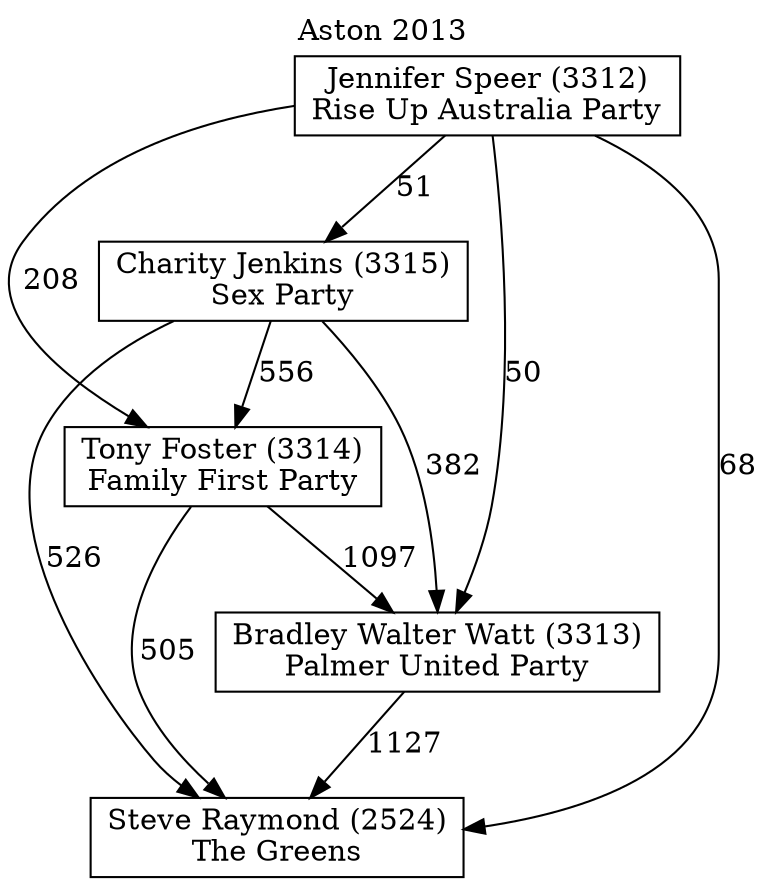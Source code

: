 // House preference flow
digraph "Steve Raymond (2524)_Aston_2013" {
	graph [label="Aston 2013" labelloc=t mclimit=10]
	node [shape=box]
	"Steve Raymond (2524)" [label="Steve Raymond (2524)
The Greens"]
	"Bradley Walter Watt (3313)" [label="Bradley Walter Watt (3313)
Palmer United Party"]
	"Tony Foster (3314)" [label="Tony Foster (3314)
Family First Party"]
	"Charity Jenkins (3315)" [label="Charity Jenkins (3315)
Sex Party"]
	"Jennifer Speer (3312)" [label="Jennifer Speer (3312)
Rise Up Australia Party"]
	"Steve Raymond (2524)" [label="Steve Raymond (2524)
The Greens"]
	"Tony Foster (3314)" [label="Tony Foster (3314)
Family First Party"]
	"Charity Jenkins (3315)" [label="Charity Jenkins (3315)
Sex Party"]
	"Jennifer Speer (3312)" [label="Jennifer Speer (3312)
Rise Up Australia Party"]
	"Steve Raymond (2524)" [label="Steve Raymond (2524)
The Greens"]
	"Charity Jenkins (3315)" [label="Charity Jenkins (3315)
Sex Party"]
	"Jennifer Speer (3312)" [label="Jennifer Speer (3312)
Rise Up Australia Party"]
	"Steve Raymond (2524)" [label="Steve Raymond (2524)
The Greens"]
	"Jennifer Speer (3312)" [label="Jennifer Speer (3312)
Rise Up Australia Party"]
	"Jennifer Speer (3312)" [label="Jennifer Speer (3312)
Rise Up Australia Party"]
	"Charity Jenkins (3315)" [label="Charity Jenkins (3315)
Sex Party"]
	"Jennifer Speer (3312)" [label="Jennifer Speer (3312)
Rise Up Australia Party"]
	"Jennifer Speer (3312)" [label="Jennifer Speer (3312)
Rise Up Australia Party"]
	"Tony Foster (3314)" [label="Tony Foster (3314)
Family First Party"]
	"Charity Jenkins (3315)" [label="Charity Jenkins (3315)
Sex Party"]
	"Jennifer Speer (3312)" [label="Jennifer Speer (3312)
Rise Up Australia Party"]
	"Tony Foster (3314)" [label="Tony Foster (3314)
Family First Party"]
	"Jennifer Speer (3312)" [label="Jennifer Speer (3312)
Rise Up Australia Party"]
	"Jennifer Speer (3312)" [label="Jennifer Speer (3312)
Rise Up Australia Party"]
	"Charity Jenkins (3315)" [label="Charity Jenkins (3315)
Sex Party"]
	"Jennifer Speer (3312)" [label="Jennifer Speer (3312)
Rise Up Australia Party"]
	"Jennifer Speer (3312)" [label="Jennifer Speer (3312)
Rise Up Australia Party"]
	"Bradley Walter Watt (3313)" [label="Bradley Walter Watt (3313)
Palmer United Party"]
	"Tony Foster (3314)" [label="Tony Foster (3314)
Family First Party"]
	"Charity Jenkins (3315)" [label="Charity Jenkins (3315)
Sex Party"]
	"Jennifer Speer (3312)" [label="Jennifer Speer (3312)
Rise Up Australia Party"]
	"Bradley Walter Watt (3313)" [label="Bradley Walter Watt (3313)
Palmer United Party"]
	"Charity Jenkins (3315)" [label="Charity Jenkins (3315)
Sex Party"]
	"Jennifer Speer (3312)" [label="Jennifer Speer (3312)
Rise Up Australia Party"]
	"Bradley Walter Watt (3313)" [label="Bradley Walter Watt (3313)
Palmer United Party"]
	"Jennifer Speer (3312)" [label="Jennifer Speer (3312)
Rise Up Australia Party"]
	"Jennifer Speer (3312)" [label="Jennifer Speer (3312)
Rise Up Australia Party"]
	"Charity Jenkins (3315)" [label="Charity Jenkins (3315)
Sex Party"]
	"Jennifer Speer (3312)" [label="Jennifer Speer (3312)
Rise Up Australia Party"]
	"Jennifer Speer (3312)" [label="Jennifer Speer (3312)
Rise Up Australia Party"]
	"Tony Foster (3314)" [label="Tony Foster (3314)
Family First Party"]
	"Charity Jenkins (3315)" [label="Charity Jenkins (3315)
Sex Party"]
	"Jennifer Speer (3312)" [label="Jennifer Speer (3312)
Rise Up Australia Party"]
	"Tony Foster (3314)" [label="Tony Foster (3314)
Family First Party"]
	"Jennifer Speer (3312)" [label="Jennifer Speer (3312)
Rise Up Australia Party"]
	"Jennifer Speer (3312)" [label="Jennifer Speer (3312)
Rise Up Australia Party"]
	"Charity Jenkins (3315)" [label="Charity Jenkins (3315)
Sex Party"]
	"Jennifer Speer (3312)" [label="Jennifer Speer (3312)
Rise Up Australia Party"]
	"Jennifer Speer (3312)" [label="Jennifer Speer (3312)
Rise Up Australia Party"]
	"Bradley Walter Watt (3313)" -> "Steve Raymond (2524)" [label=1127]
	"Tony Foster (3314)" -> "Bradley Walter Watt (3313)" [label=1097]
	"Charity Jenkins (3315)" -> "Tony Foster (3314)" [label=556]
	"Jennifer Speer (3312)" -> "Charity Jenkins (3315)" [label=51]
	"Tony Foster (3314)" -> "Steve Raymond (2524)" [label=505]
	"Charity Jenkins (3315)" -> "Steve Raymond (2524)" [label=526]
	"Jennifer Speer (3312)" -> "Steve Raymond (2524)" [label=68]
	"Jennifer Speer (3312)" -> "Tony Foster (3314)" [label=208]
	"Charity Jenkins (3315)" -> "Bradley Walter Watt (3313)" [label=382]
	"Jennifer Speer (3312)" -> "Bradley Walter Watt (3313)" [label=50]
}
